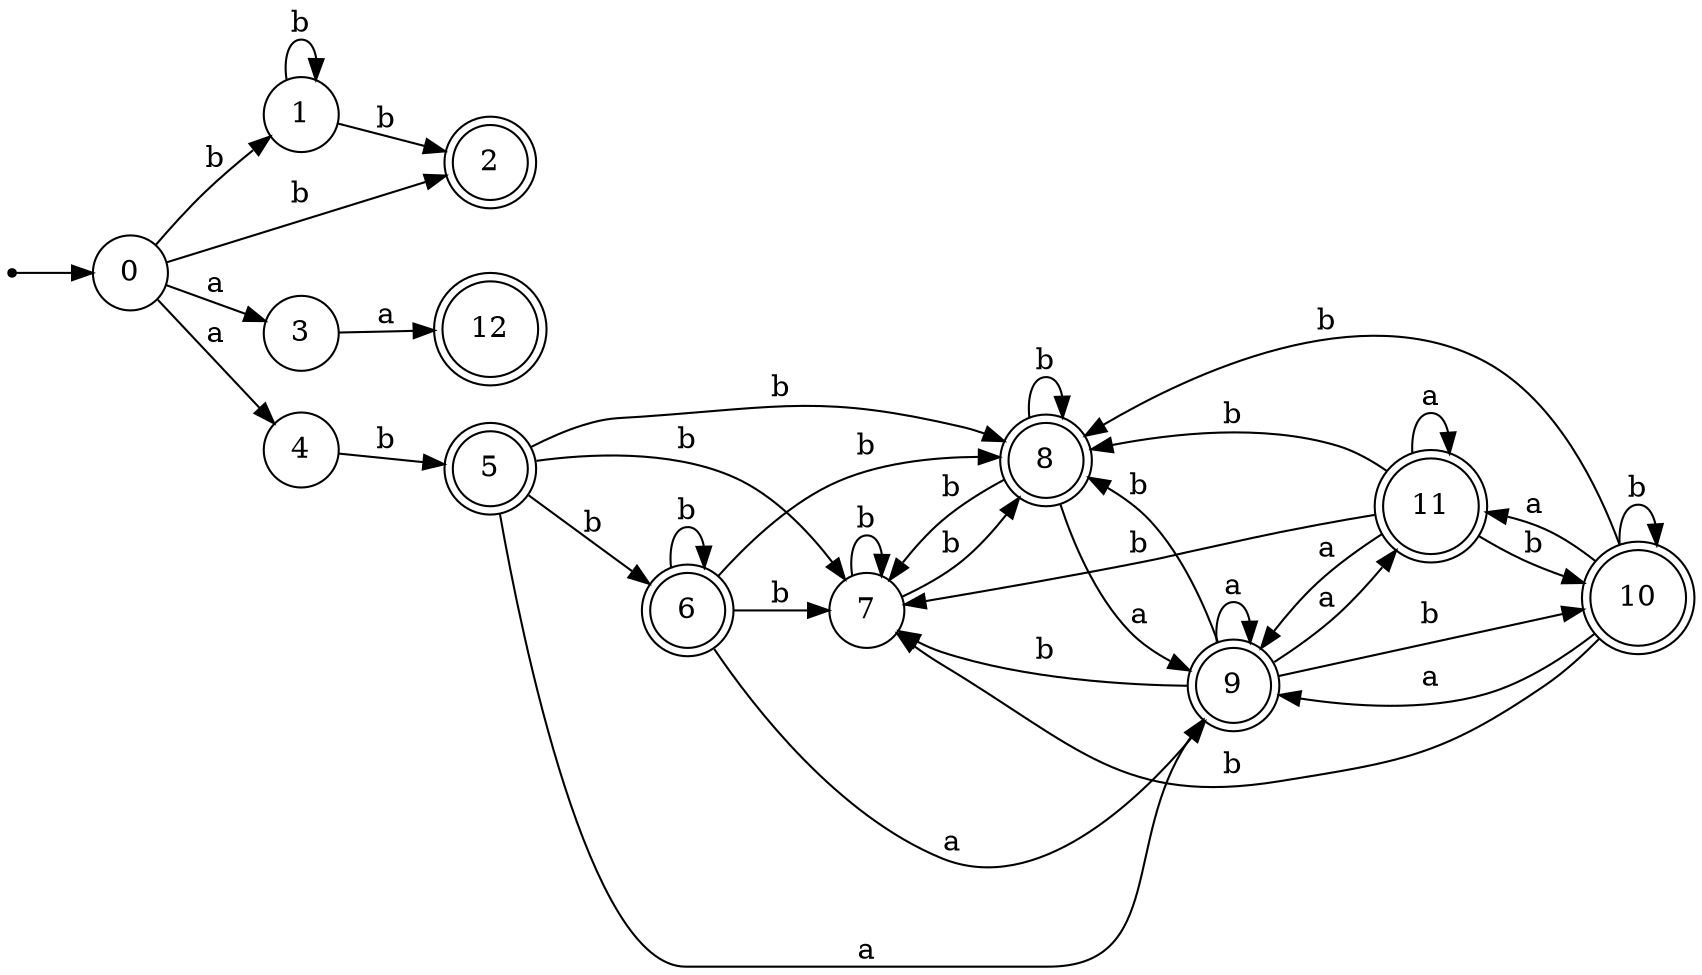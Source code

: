 digraph finite_state_machine {
rankdir=LR;
size="20,20";
node [shape = point]; "dummy0"
node [shape = circle]; "0";
"dummy0" -> "0";
node [shape = circle]; "1";
node [shape = doublecircle]; "2";node [shape = circle]; "3";
node [shape = circle]; "4";
node [shape = doublecircle]; "5";node [shape = doublecircle]; "6";node [shape = circle]; "7";
node [shape = doublecircle]; "8";node [shape = doublecircle]; "9";node [shape = doublecircle]; "10";node [shape = doublecircle]; "11";node [shape = doublecircle]; "12";"0" -> "1" [label = "b"];
 "0" -> "2" [label = "b"];
 "0" -> "3" [label = "a"];
 "0" -> "4" [label = "a"];
 "4" -> "5" [label = "b"];
 "5" -> "8" [label = "b"];
 "5" -> "6" [label = "b"];
 "5" -> "7" [label = "b"];
 "5" -> "9" [label = "a"];
 "9" -> "9" [label = "a"];
 "9" -> "11" [label = "a"];
 "9" -> "8" [label = "b"];
 "9" -> "10" [label = "b"];
 "9" -> "7" [label = "b"];
 "11" -> "9" [label = "a"];
 "11" -> "11" [label = "a"];
 "11" -> "8" [label = "b"];
 "11" -> "10" [label = "b"];
 "11" -> "7" [label = "b"];
 "10" -> "8" [label = "b"];
 "10" -> "10" [label = "b"];
 "10" -> "7" [label = "b"];
 "10" -> "9" [label = "a"];
 "10" -> "11" [label = "a"];
 "8" -> "8" [label = "b"];
 "8" -> "7" [label = "b"];
 "8" -> "9" [label = "a"];
 "7" -> "8" [label = "b"];
 "7" -> "7" [label = "b"];
 "6" -> "8" [label = "b"];
 "6" -> "6" [label = "b"];
 "6" -> "7" [label = "b"];
 "6" -> "9" [label = "a"];
 "3" -> "12" [label = "a"];
 "1" -> "1" [label = "b"];
 "1" -> "2" [label = "b"];
 }
